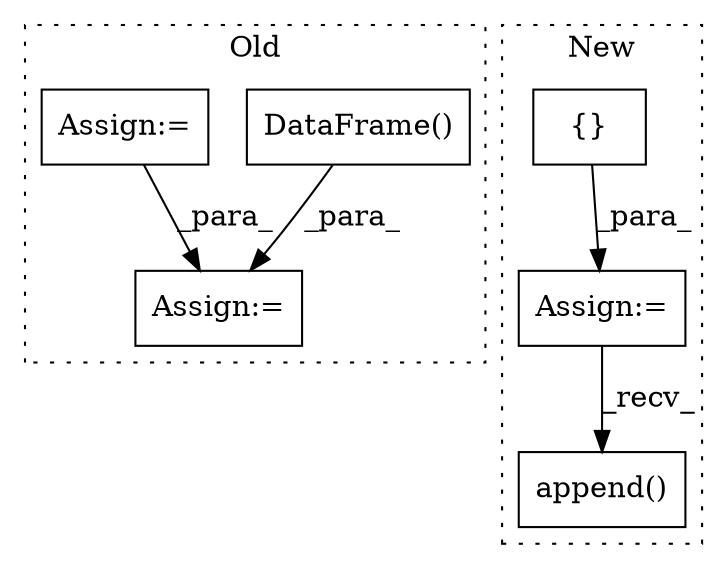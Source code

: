 digraph G {
subgraph cluster0 {
1 [label="DataFrame()" a="75" s="1768,1835" l="13,1" shape="box"];
3 [label="Assign:=" a="68" s="1922" l="3" shape="box"];
6 [label="Assign:=" a="68" s="1851" l="3" shape="box"];
label = "Old";
style="dotted";
}
subgraph cluster1 {
2 [label="append()" a="75" s="3104,3137" l="27,1" shape="box"];
4 [label="Assign:=" a="68" s="2556" l="3" shape="box"];
5 [label="{}" a="59" s="2559,2559" l="2,1" shape="box"];
label = "New";
style="dotted";
}
1 -> 3 [label="_para_"];
4 -> 2 [label="_recv_"];
5 -> 4 [label="_para_"];
6 -> 3 [label="_para_"];
}